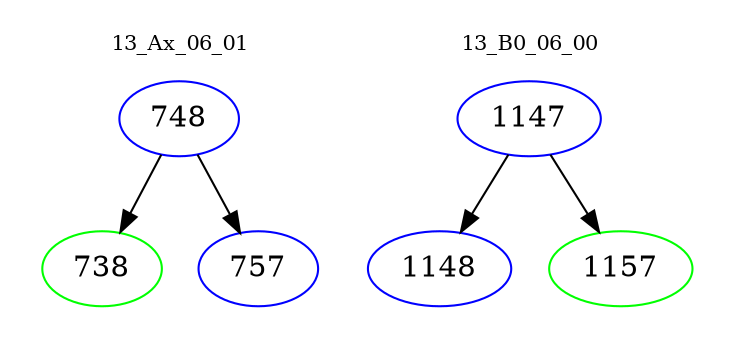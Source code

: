 digraph{
subgraph cluster_0 {
color = white
label = "13_Ax_06_01";
fontsize=10;
T0_748 [label="748", color="blue"]
T0_748 -> T0_738 [color="black"]
T0_738 [label="738", color="green"]
T0_748 -> T0_757 [color="black"]
T0_757 [label="757", color="blue"]
}
subgraph cluster_1 {
color = white
label = "13_B0_06_00";
fontsize=10;
T1_1147 [label="1147", color="blue"]
T1_1147 -> T1_1148 [color="black"]
T1_1148 [label="1148", color="blue"]
T1_1147 -> T1_1157 [color="black"]
T1_1157 [label="1157", color="green"]
}
}
